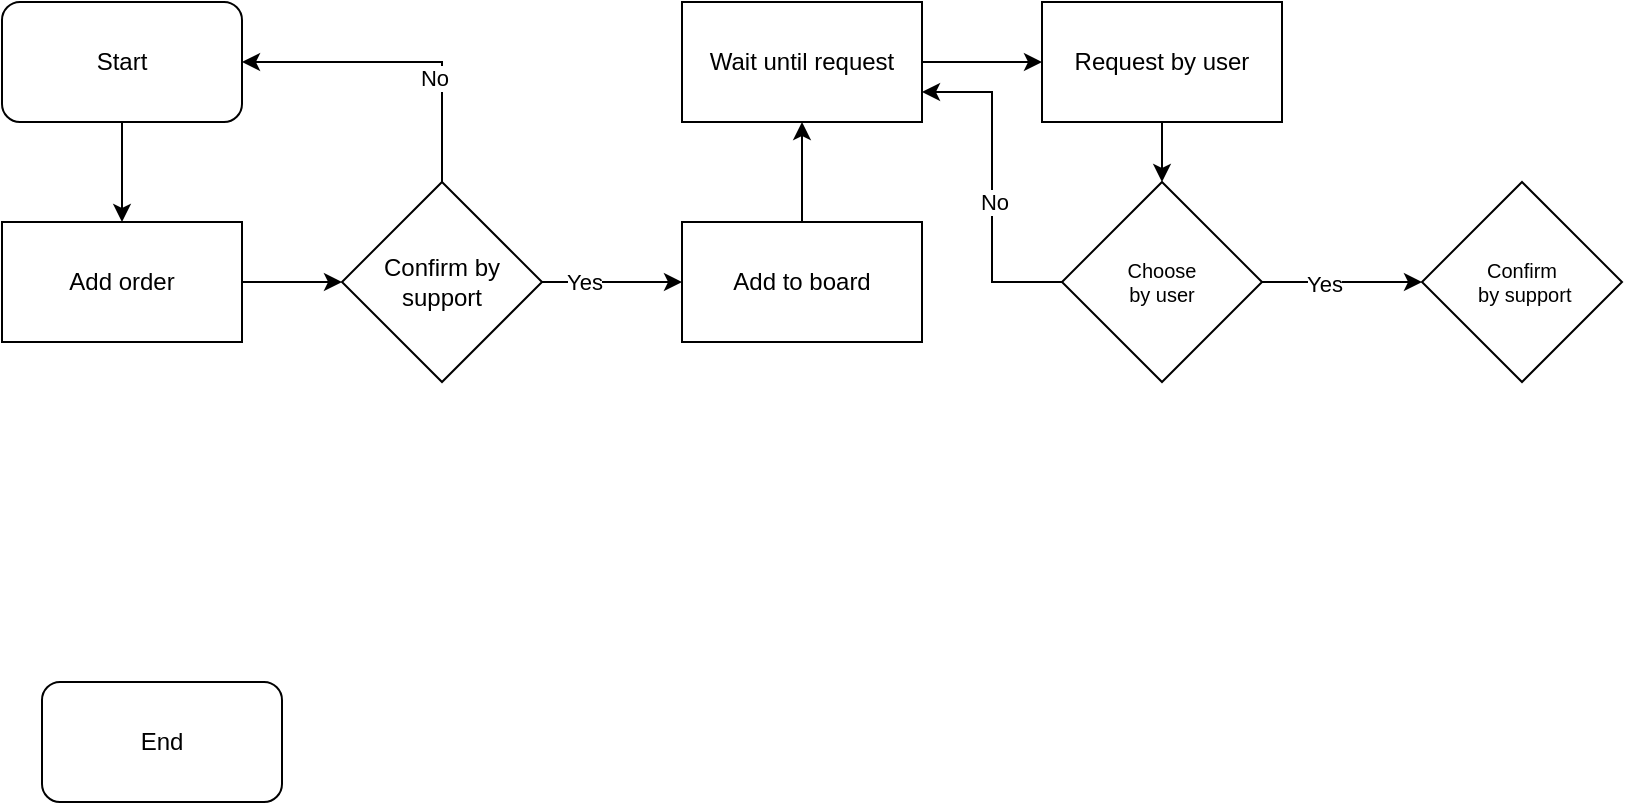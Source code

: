 <mxfile version="21.6.8" type="github">
  <diagram id="C5RBs43oDa-KdzZeNtuy" name="Page-1">
    <mxGraphModel dx="1007" dy="538" grid="1" gridSize="10" guides="1" tooltips="1" connect="1" arrows="1" fold="1" page="1" pageScale="1" pageWidth="827" pageHeight="1169" math="0" shadow="0">
      <root>
        <mxCell id="WIyWlLk6GJQsqaUBKTNV-0" />
        <mxCell id="WIyWlLk6GJQsqaUBKTNV-1" parent="WIyWlLk6GJQsqaUBKTNV-0" />
        <mxCell id="Yngvl4g2AP0HGMIR6ryA-4" style="edgeStyle=orthogonalEdgeStyle;rounded=0;orthogonalLoop=1;jettySize=auto;html=1;entryX=0.5;entryY=0;entryDx=0;entryDy=0;" edge="1" parent="WIyWlLk6GJQsqaUBKTNV-1" source="Yngvl4g2AP0HGMIR6ryA-0" target="Yngvl4g2AP0HGMIR6ryA-2">
          <mxGeometry relative="1" as="geometry" />
        </mxCell>
        <mxCell id="Yngvl4g2AP0HGMIR6ryA-0" value="Start" style="rounded=1;whiteSpace=wrap;html=1;" vertex="1" parent="WIyWlLk6GJQsqaUBKTNV-1">
          <mxGeometry x="30" y="20" width="120" height="60" as="geometry" />
        </mxCell>
        <mxCell id="Yngvl4g2AP0HGMIR6ryA-1" value="End" style="rounded=1;whiteSpace=wrap;html=1;" vertex="1" parent="WIyWlLk6GJQsqaUBKTNV-1">
          <mxGeometry x="50" y="360" width="120" height="60" as="geometry" />
        </mxCell>
        <mxCell id="Yngvl4g2AP0HGMIR6ryA-6" style="edgeStyle=orthogonalEdgeStyle;rounded=0;orthogonalLoop=1;jettySize=auto;html=1;entryX=0;entryY=0.5;entryDx=0;entryDy=0;" edge="1" parent="WIyWlLk6GJQsqaUBKTNV-1" source="Yngvl4g2AP0HGMIR6ryA-2" target="Yngvl4g2AP0HGMIR6ryA-5">
          <mxGeometry relative="1" as="geometry" />
        </mxCell>
        <mxCell id="Yngvl4g2AP0HGMIR6ryA-2" value="Add order" style="rounded=0;whiteSpace=wrap;html=1;" vertex="1" parent="WIyWlLk6GJQsqaUBKTNV-1">
          <mxGeometry x="30" y="130" width="120" height="60" as="geometry" />
        </mxCell>
        <mxCell id="Yngvl4g2AP0HGMIR6ryA-10" style="edgeStyle=orthogonalEdgeStyle;rounded=0;orthogonalLoop=1;jettySize=auto;html=1;exitX=0.5;exitY=0;exitDx=0;exitDy=0;entryX=1;entryY=0.5;entryDx=0;entryDy=0;" edge="1" parent="WIyWlLk6GJQsqaUBKTNV-1" source="Yngvl4g2AP0HGMIR6ryA-5" target="Yngvl4g2AP0HGMIR6ryA-0">
          <mxGeometry relative="1" as="geometry">
            <mxPoint x="370" y="90" as="sourcePoint" />
            <mxPoint x="230" y="60" as="targetPoint" />
          </mxGeometry>
        </mxCell>
        <mxCell id="Yngvl4g2AP0HGMIR6ryA-11" value="No" style="edgeLabel;html=1;align=center;verticalAlign=middle;resizable=0;points=[];" vertex="1" connectable="0" parent="Yngvl4g2AP0HGMIR6ryA-10">
          <mxGeometry x="-0.344" y="4" relative="1" as="geometry">
            <mxPoint as="offset" />
          </mxGeometry>
        </mxCell>
        <mxCell id="Yngvl4g2AP0HGMIR6ryA-13" style="edgeStyle=orthogonalEdgeStyle;rounded=0;orthogonalLoop=1;jettySize=auto;html=1;entryX=0;entryY=0.5;entryDx=0;entryDy=0;" edge="1" parent="WIyWlLk6GJQsqaUBKTNV-1" source="Yngvl4g2AP0HGMIR6ryA-5" target="Yngvl4g2AP0HGMIR6ryA-12">
          <mxGeometry relative="1" as="geometry" />
        </mxCell>
        <mxCell id="Yngvl4g2AP0HGMIR6ryA-14" value="Yes" style="edgeLabel;html=1;align=center;verticalAlign=middle;resizable=0;points=[];" vertex="1" connectable="0" parent="Yngvl4g2AP0HGMIR6ryA-13">
          <mxGeometry x="-0.411" relative="1" as="geometry">
            <mxPoint as="offset" />
          </mxGeometry>
        </mxCell>
        <mxCell id="Yngvl4g2AP0HGMIR6ryA-5" value="Confirm by support" style="rhombus;whiteSpace=wrap;html=1;" vertex="1" parent="WIyWlLk6GJQsqaUBKTNV-1">
          <mxGeometry x="200" y="110" width="100" height="100" as="geometry" />
        </mxCell>
        <mxCell id="Yngvl4g2AP0HGMIR6ryA-26" style="edgeStyle=orthogonalEdgeStyle;rounded=0;orthogonalLoop=1;jettySize=auto;html=1;exitX=0.5;exitY=0;exitDx=0;exitDy=0;" edge="1" parent="WIyWlLk6GJQsqaUBKTNV-1" source="Yngvl4g2AP0HGMIR6ryA-12" target="Yngvl4g2AP0HGMIR6ryA-24">
          <mxGeometry relative="1" as="geometry" />
        </mxCell>
        <mxCell id="Yngvl4g2AP0HGMIR6ryA-12" value="Add to board" style="rounded=0;whiteSpace=wrap;html=1;" vertex="1" parent="WIyWlLk6GJQsqaUBKTNV-1">
          <mxGeometry x="370" y="130" width="120" height="60" as="geometry" />
        </mxCell>
        <mxCell id="Yngvl4g2AP0HGMIR6ryA-29" style="edgeStyle=orthogonalEdgeStyle;rounded=0;orthogonalLoop=1;jettySize=auto;html=1;exitX=0.5;exitY=1;exitDx=0;exitDy=0;" edge="1" parent="WIyWlLk6GJQsqaUBKTNV-1" source="Yngvl4g2AP0HGMIR6ryA-15" target="Yngvl4g2AP0HGMIR6ryA-17">
          <mxGeometry relative="1" as="geometry" />
        </mxCell>
        <mxCell id="Yngvl4g2AP0HGMIR6ryA-15" value="Request by user" style="rounded=0;whiteSpace=wrap;html=1;" vertex="1" parent="WIyWlLk6GJQsqaUBKTNV-1">
          <mxGeometry x="550" y="20" width="120" height="60" as="geometry" />
        </mxCell>
        <mxCell id="Yngvl4g2AP0HGMIR6ryA-23" value="" style="edgeStyle=orthogonalEdgeStyle;rounded=0;orthogonalLoop=1;jettySize=auto;html=1;" edge="1" parent="WIyWlLk6GJQsqaUBKTNV-1" source="Yngvl4g2AP0HGMIR6ryA-17" target="Yngvl4g2AP0HGMIR6ryA-22">
          <mxGeometry relative="1" as="geometry" />
        </mxCell>
        <mxCell id="Yngvl4g2AP0HGMIR6ryA-30" value="Yes" style="edgeLabel;html=1;align=center;verticalAlign=middle;resizable=0;points=[];" vertex="1" connectable="0" parent="Yngvl4g2AP0HGMIR6ryA-23">
          <mxGeometry x="-0.237" y="-1" relative="1" as="geometry">
            <mxPoint as="offset" />
          </mxGeometry>
        </mxCell>
        <mxCell id="Yngvl4g2AP0HGMIR6ryA-31" style="edgeStyle=orthogonalEdgeStyle;rounded=0;orthogonalLoop=1;jettySize=auto;html=1;exitX=0;exitY=0.5;exitDx=0;exitDy=0;entryX=1;entryY=0.75;entryDx=0;entryDy=0;" edge="1" parent="WIyWlLk6GJQsqaUBKTNV-1" source="Yngvl4g2AP0HGMIR6ryA-17" target="Yngvl4g2AP0HGMIR6ryA-24">
          <mxGeometry relative="1" as="geometry" />
        </mxCell>
        <mxCell id="Yngvl4g2AP0HGMIR6ryA-32" value="No" style="edgeLabel;html=1;align=center;verticalAlign=middle;resizable=0;points=[];" vertex="1" connectable="0" parent="Yngvl4g2AP0HGMIR6ryA-31">
          <mxGeometry x="-0.085" y="-1" relative="1" as="geometry">
            <mxPoint as="offset" />
          </mxGeometry>
        </mxCell>
        <mxCell id="Yngvl4g2AP0HGMIR6ryA-17" value="Choose&lt;br style=&quot;font-size: 10px;&quot;&gt;by user" style="rhombus;whiteSpace=wrap;html=1;fontSize=10;" vertex="1" parent="WIyWlLk6GJQsqaUBKTNV-1">
          <mxGeometry x="560" y="110" width="100" height="100" as="geometry" />
        </mxCell>
        <mxCell id="Yngvl4g2AP0HGMIR6ryA-22" value="Confirm&lt;br&gt;&amp;nbsp;by support" style="rhombus;whiteSpace=wrap;html=1;fontSize=10;" vertex="1" parent="WIyWlLk6GJQsqaUBKTNV-1">
          <mxGeometry x="740" y="110" width="100" height="100" as="geometry" />
        </mxCell>
        <mxCell id="Yngvl4g2AP0HGMIR6ryA-28" style="edgeStyle=orthogonalEdgeStyle;rounded=0;orthogonalLoop=1;jettySize=auto;html=1;exitX=1;exitY=0.5;exitDx=0;exitDy=0;" edge="1" parent="WIyWlLk6GJQsqaUBKTNV-1" source="Yngvl4g2AP0HGMIR6ryA-24" target="Yngvl4g2AP0HGMIR6ryA-15">
          <mxGeometry relative="1" as="geometry" />
        </mxCell>
        <mxCell id="Yngvl4g2AP0HGMIR6ryA-24" value="Wait until request" style="rounded=0;whiteSpace=wrap;html=1;" vertex="1" parent="WIyWlLk6GJQsqaUBKTNV-1">
          <mxGeometry x="370" y="20" width="120" height="60" as="geometry" />
        </mxCell>
      </root>
    </mxGraphModel>
  </diagram>
</mxfile>

